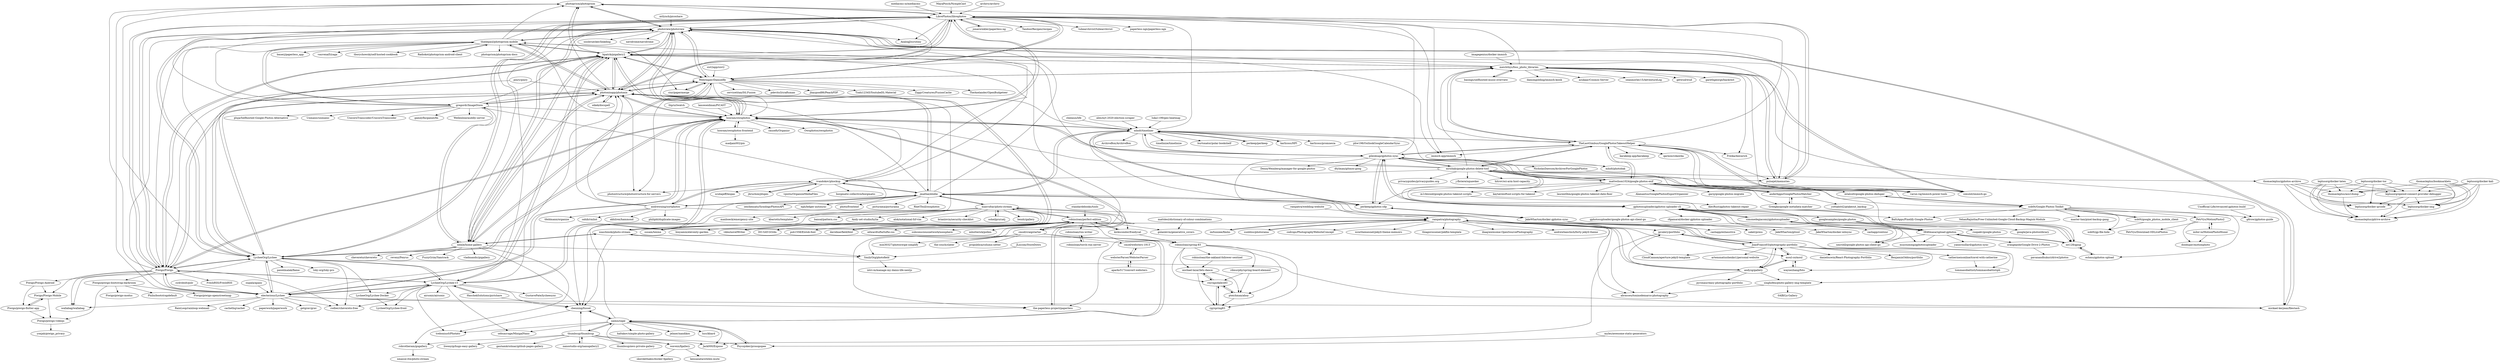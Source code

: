 digraph G {
"photoprism/photoprism" -> "LibrePhotos/librephotos" ["e"=1]
"photoprism/photoprism" -> "photoview/photoview" ["e"=1]
"perkeep/perkeep" -> "mholt/timeliner" ["e"=1]
"photoview/photoview" -> "LibrePhotos/librephotos"
"photoview/photoview" -> "bpatrik/pigallery2"
"photoview/photoview" -> "LycheeOrg/Lychee"
"photoview/photoview" -> "photoprism/photoprism" ["e"=1]
"photoview/photoview" -> "Piwigo/Piwigo"
"photoview/photoview" -> "photonixapp/photonix"
"photoview/photoview" -> "hooram/ownphotos"
"photoview/photoview" -> "mickael-kerjean/filestash" ["e"=1]
"photoview/photoview" -> "Webreaper/Damselfly"
"photoview/photoview" -> "immich-app/immich" ["e"=1]
"photoview/photoview" -> "AnalogJ/scrutiny" ["e"=1]
"photoview/photoview" -> "sissbruecker/linkding" ["e"=1]
"photoview/photoview" -> "xemle/home-gallery"
"photoview/photoview" -> "thielepaul/photoprism-mobile"
"photoview/photoview" -> "navidrome/navidrome" ["e"=1]
"LycheeOrg/Lychee" -> "Piwigo/Piwigo"
"LycheeOrg/Lychee" -> "electerious/Lychee"
"LycheeOrg/Lychee" -> "photoview/photoview"
"LycheeOrg/Lychee" -> "LycheeOrg/Lychee-v3"
"LycheeOrg/Lychee" -> "LibrePhotos/librephotos"
"LycheeOrg/Lychee" -> "bpatrik/pigallery2"
"LycheeOrg/Lychee" -> "photonixapp/photonix"
"LycheeOrg/Lychee" -> "LycheeOrg/Lychee-Docker"
"LycheeOrg/Lychee" -> "rodber/chevereto-free" ["e"=1]
"LycheeOrg/Lychee" -> "photoprism/photoprism" ["e"=1]
"LycheeOrg/Lychee" -> "hooram/ownphotos"
"LycheeOrg/Lychee" -> "pawelmalak/flame" ["e"=1]
"LycheeOrg/Lychee" -> "mickael-kerjean/filestash" ["e"=1]
"LycheeOrg/Lychee" -> "lsky-org/lsky-pro" ["e"=1]
"LycheeOrg/Lychee" -> "wallabag/wallabag" ["e"=1]
"luka1199/geo-heatmap" -> "mholt/timeliner" ["e"=1]
"jonaswinkler/paperless-ng" -> "LibrePhotos/librephotos" ["e"=1]
"cydrobolt/polr" -> "electerious/Lychee" ["e"=1]
"rampatra/wedding-website" -> "rampatra/photography" ["e"=1]
"saimn/sigal" -> "thumbsup/thumbsup"
"saimn/sigal" -> "Psycojoker/prosopopee"
"saimn/sigal" -> "cbenning/fussel"
"saimn/sigal" -> "wavexx/fgallery"
"saimn/sigal" -> "waschinski/photo-stream"
"saimn/sigal" -> "haltakov/simple-photo-gallery"
"saimn/sigal" -> "jelmer/xandikos" ["e"=1]
"saimn/sigal" -> "Jack000/Expose" ["e"=1]
"saimn/sigal" -> "sebsauvage/MinigalNano" ["e"=1]
"saimn/sigal" -> "trebonius0/Photato"
"saimn/sigal" -> "photonixapp/photonix"
"saimn/sigal" -> "lucc/khard" ["e"=1]
"MayaPosch/NymphCast" -> "LibrePhotos/librephotos" ["e"=1]
"thp/urlwatch" -> "hooram/ownphotos" ["e"=1]
"eikek/docspell" -> "photonixapp/photonix" ["e"=1]
"gphotosuploader/gphotos-uploader-cli" -> "simonedegiacomi/gphotosuploader"
"gphotosuploader/gphotos-uploader-cli" -> "3846masa/upload-gphotos"
"gphotosuploader/gphotos-uploader-cli" -> "int128/gpup"
"gphotosuploader/gphotos-uploader-cli" -> "rfgamaral/docker-gphotos-uploader"
"gphotosuploader/gphotos-uploader-cli" -> "nmrshll/google-photos-api-client-go"
"gphotosuploader/gphotos-uploader-cli" -> "gilesknap/gphotos-sync"
"gphotosuploader/gphotos-uploader-cli" -> "eshmu/gphotos-upload"
"gphotosuploader/gphotos-uploader-cli" -> "muyouming/gphotosuploader"
"gphotosuploader/gphotos-uploader-cli" -> "gphotosuploader/google-photos-api-client-go"
"gphotosuploader/gphotos-uploader-cli" -> "googlesamples/google-photos"
"mholt/timeliner" -> "perkeep/perkeep" ["e"=1]
"mholt/timeliner" -> "gilesknap/gphotos-sync"
"mholt/timeliner" -> "hooram/ownphotos"
"mholt/timeliner" -> "karlicoss/HPI" ["e"=1]
"mholt/timeliner" -> "mholt/photobak"
"mholt/timeliner" -> "perkeep/gphotos-cdp"
"mholt/timeliner" -> "the-paperless-project/paperless" ["e"=1]
"mholt/timeliner" -> "karlicoss/promnesia" ["e"=1]
"mholt/timeliner" -> "photonixapp/photonix"
"mholt/timeliner" -> "jmathai/elodie"
"mholt/timeliner" -> "ArchiveBox/ArchiveBox" ["e"=1]
"mholt/timeliner" -> "timelinize/timelinize"
"mholt/timeliner" -> "TheLastGimbus/GooglePhotosTakeoutHelper"
"mholt/timeliner" -> "LibrePhotos/librephotos"
"mholt/timeliner" -> "burtonator/polar-bookshelf" ["e"=1]
"jpvalery/portfolio" -> "abrasseu/toninodemarco-photography" ["e"=1]
"jpvalery/portfolio" -> "JoaoFranco03/photography-portfolio" ["e"=1]
"thumbsup/thumbsup" -> "saimn/sigal"
"thumbsup/thumbsup" -> "cbenning/fussel"
"thumbsup/thumbsup" -> "Jack000/Expose" ["e"=1]
"thumbsup/thumbsup" -> "wavexx/fgallery"
"thumbsup/thumbsup" -> "Psycojoker/prosopopee"
"thumbsup/thumbsup" -> "liwenyip/hugo-easy-gallery" ["e"=1]
"thumbsup/thumbsup" -> "gautamkrishnar/github-pages-gallery" ["e"=1]
"thumbsup/thumbsup" -> "robrotheram/gogallery"
"thumbsup/thumbsup" -> "nanostudio-org/nanogallery2" ["e"=1]
"thumbsup/thumbsup" -> "thumbsup/aws-private-gallery"
"singhofen/photo-gallery-img-template" -> "abrasseu/toninodemarco-photography"
"singhofen/photo-gallery-img-template" -> "0AIB/Lx-Gallery"
"imfunniee/fimbo" -> "rampatra/photography" ["e"=1]
"LycheeOrg/Lychee-v3" -> "electerious/Lychee"
"LycheeOrg/Lychee-v3" -> "LycheeOrg/Lychee"
"LycheeOrg/Lychee-v3" -> "LycheeOrg/Lychee-front"
"LycheeOrg/Lychee-v3" -> "Piwigo/Piwigo"
"LycheeOrg/Lychee-v3" -> "hooram/ownphotos"
"LycheeOrg/Lychee-v3" -> "GustavePate/lycheesync" ["e"=1]
"LycheeOrg/Lychee-v3" -> "trebonius0/Photato"
"LycheeOrg/Lychee-v3" -> "LycheeOrg/Lychee-Docker"
"LycheeOrg/Lychee-v3" -> "rodber/chevereto-free" ["e"=1]
"LycheeOrg/Lychee-v3" -> "bpatrik/pigallery2"
"LycheeOrg/Lychee-v3" -> "photonixapp/photonix"
"LycheeOrg/Lychee-v3" -> "sebsauvage/MinigalNano" ["e"=1]
"LycheeOrg/Lychee-v3" -> "airsonic/airsonic" ["e"=1]
"LycheeOrg/Lychee-v3" -> "HaschekSolutions/pictshare" ["e"=1]
"LycheeOrg/Lychee-v3" -> "cbenning/fussel"
"int128/gpup" -> "gphotosuploader/gphotos-uploader-cli"
"int128/gpup" -> "3846masa/upload-gphotos"
"int128/gpup" -> "eshmu/gphotos-upload"
"vkbo/novelWriter" -> "robinsloan/perfect-edition" ["e"=1]
"kickscondor/fraidycat" -> "robinsloan/perfect-edition" ["e"=1]
"kickscondor/fraidycat" -> "robinsloan/spring-83" ["e"=1]
"lanceseidman/PiCAST" -> "hooram/ownphotos" ["e"=1]
"susam/texme" -> "robinsloan/perfect-edition" ["e"=1]
"cheeaun/life" -> "mholt/timeliner" ["e"=1]
"mrishab/google-photos-delete-tool" -> "mattwilson1024/google-photos-exif"
"mrishab/google-photos-delete-tool" -> "TheLastGimbus/GooglePhotosTakeoutHelper"
"mrishab/google-photos-delete-tool" -> "gilesknap/gphotos-sync"
"mrishab/google-photos-delete-tool" -> "gphotosuploader/gphotos-uploader-cli"
"mrishab/google-photos-delete-tool" -> "BaltiApps/Pixelify-Google-Photos" ["e"=1]
"mrishab/google-photos-delete-tool" -> "simulot/immich-go" ["e"=1]
"mrishab/google-photos-delete-tool" -> "xob0t/Google-Photos-Toolkit"
"mrishab/google-photos-delete-tool" -> "hooram/ownphotos"
"mrishab/google-photos-delete-tool" -> "j-fbriere/squawker" ["e"=1]
"mrishab/google-photos-delete-tool" -> "pulsejet/memories" ["e"=1]
"mrishab/google-photos-delete-tool" -> "hitrov/oci-arm-host-capacity" ["e"=1]
"mrishab/google-photos-delete-tool" -> "ivandokov/phockup"
"mrishab/google-photos-delete-tool" -> "privacyguides/privacyguides.org" ["e"=1]
"mrishab/google-photos-delete-tool" -> "meichthys/foss_photo_libraries"
"mrishab/google-photos-delete-tool" -> "thielepaul/photoprism-mobile"
"robrotheram/gogallery" -> "nmasse-itix/photo-stream"
"googlesamples/google-photos" -> "google/java-photoslibrary"
"googlesamples/google-photos" -> "roopakv/google-photos"
"googlesamples/google-photos" -> "int128/gpup"
"googlesamples/google-photos" -> "3846masa/upload-gphotos"
"LycheeOrg/Lychee-Docker" -> "LycheeOrg/Lychee-front"
"eshmu/gphotos-upload" -> "int128/gpup"
"leplusorg/docker-latex" -> "thomasleplus/gdrive-archive"
"leplusorg/docker-latex" -> "leplusorg/docker-qrcode"
"leplusorg/docker-latex" -> "leplusorg/docker-img"
"leplusorg/docker-latex" -> "leplusorg/openid-connect-provider-debugger"
"leplusorg/docker-latex" -> "thomasleplus/asn1dump"
"TheLastGimbus/GooglePhotosTakeoutHelper" -> "mattwilson1024/google-photos-exif"
"TheLastGimbus/GooglePhotosTakeoutHelper" -> "gilesknap/gphotos-sync"
"TheLastGimbus/GooglePhotosTakeoutHelper" -> "simulot/immich-go" ["e"=1]
"TheLastGimbus/GooglePhotosTakeoutHelper" -> "LibrePhotos/librephotos"
"TheLastGimbus/GooglePhotosTakeoutHelper" -> "meichthys/foss_photo_libraries"
"TheLastGimbus/GooglePhotosTakeoutHelper" -> "qarmin/czkawka" ["e"=1]
"TheLastGimbus/GooglePhotosTakeoutHelper" -> "immich-app/immich" ["e"=1]
"TheLastGimbus/GooglePhotosTakeoutHelper" -> "mrishab/google-photos-delete-tool"
"TheLastGimbus/GooglePhotosTakeoutHelper" -> "anderbggo/GooglePhotosMatcher"
"TheLastGimbus/GooglePhotosTakeoutHelper" -> "photoprism/photoprism" ["e"=1]
"TheLastGimbus/GooglePhotosTakeoutHelper" -> "varun-raj/immich-power-tools" ["e"=1]
"TheLastGimbus/GooglePhotosTakeoutHelper" -> "Freika/dawarich" ["e"=1]
"TheLastGimbus/GooglePhotosTakeoutHelper" -> "karakeep-app/karakeep" ["e"=1]
"TheLastGimbus/GooglePhotosTakeoutHelper" -> "pulsejet/memories" ["e"=1]
"TheLastGimbus/GooglePhotosTakeoutHelper" -> "mholt/timeliner"
"myles/awesome-static-generators" -> "Psycojoker/prosopopee" ["e"=1]
"JakeWharton/docker-gphotos-sync" -> "perkeep/gphotos-cdp"
"JakeWharton/docker-gphotos-sync" -> "cashapp/exhaustive" ["e"=1]
"JakeWharton/docker-gphotos-sync" -> "saket/press" ["e"=1]
"JakeWharton/docker-gphotos-sync" -> "JakeWharton/gitout"
"JakeWharton/docker-gphotos-sync" -> "JakeWharton/docker-mbsync"
"JakeWharton/docker-gphotos-sync" -> "cashapp/contour" ["e"=1]
"sist2app/sist2" -> "Webreaper/Damselfly" ["e"=1]
"soheilpro/catj" -> "maxvoltar/photo-stream" ["e"=1]
"jbruchon/jdupes" -> "ivandokov/phockup" ["e"=1]
"archivy/archivy" -> "LibrePhotos/librephotos" ["e"=1]
"maxvoltar/photo-stream" -> "waschinski/photo-stream"
"maxvoltar/photo-stream" -> "bendc/gallery" ["e"=1]
"maxvoltar/photo-stream" -> "cmod/craigstarter"
"maxvoltar/photo-stream" -> "cbenning/fussel"
"maxvoltar/photo-stream" -> "rampatra/photography"
"maxvoltar/photo-stream" -> "maxboeck/emergency-site" ["e"=1]
"maxvoltar/photo-stream" -> "robinsloan/perfect-edition"
"maxvoltar/photo-stream" -> "kickscondor/fraidycat" ["e"=1]
"maxvoltar/photo-stream" -> "jmathai/elodie"
"maxvoltar/photo-stream" -> "kbariotis/templates" ["e"=1]
"maxvoltar/photo-stream" -> "bansal/pattern.css" ["e"=1]
"maxvoltar/photo-stream" -> "Andy-set-studio/hylia" ["e"=1]
"maxvoltar/photo-stream" -> "alok/notational-fzf-vim" ["e"=1]
"maxvoltar/photo-stream" -> "soheilpro/catj" ["e"=1]
"maxvoltar/photo-stream" -> "brianlovin/security-checklist" ["e"=1]
"mattwilson1024/google-photos-exif" -> "TheLastGimbus/GooglePhotosTakeoutHelper"
"mattwilson1024/google-photos-exif" -> "garzj/google-photos-migrate"
"mattwilson1024/google-photos-exif" -> "anderbggo/GooglePhotosMatcher"
"mattwilson1024/google-photos-exif" -> "kaytat/exiftool-scripts-for-takeout"
"mattwilson1024/google-photos-exif" -> "gilesknap/gphotos-sync"
"mattwilson1024/google-photos-exif" -> "mrishab/google-photos-delete-tool"
"mattwilson1024/google-photos-exif" -> "simulot/immich-go" ["e"=1]
"mattwilson1024/google-photos-exif" -> "Greegko/google-metadata-matcher"
"mattwilson1024/google-photos-exif" -> "laurentlbm/google-photos-takeout-date-fixer"
"mattwilson1024/google-photos-exif" -> "m1rkwood/google-photos-takeout-scripts"
"mattwilson1024/google-photos-exif" -> "mtalcott/google-photos-deduper"
"mattwilson1024/google-photos-exif" -> "Alamantus/GooglePhotosExportOrganizer"
"mattwilson1024/google-photos-exif" -> "varun-raj/immich-power-tools" ["e"=1]
"mattwilson1024/google-photos-exif" -> "xob0t/Google-Photos-Toolkit"
"mattwilson1024/google-photos-exif" -> "perkeep/gphotos-cdp"
"ciur/papermerge" -> "Webreaper/Damselfly" ["e"=1]
"robinsloan/perfect-edition" -> "cmod/craigstarter"
"robinsloan/perfect-edition" -> "robinsloan/spring-83"
"robinsloan/perfect-edition" -> "kickscondor/fraidycat" ["e"=1]
"robinsloan/perfect-edition" -> "binyamin/eleventy-garden" ["e"=1]
"robinsloan/perfect-edition" -> "robinsloan/rnn-writer"
"robinsloan/perfect-edition" -> "DO-SAY-GO/dn" ["e"=1]
"robinsloan/perfect-edition" -> "psb1558/Elstob-font" ["e"=1]
"robinsloan/perfect-edition" -> "davidmerfield/blot" ["e"=1]
"robinsloan/perfect-edition" -> "maxvoltar/photo-stream"
"robinsloan/perfect-edition" -> "edwardtufte/tufte-css" ["e"=1]
"robinsloan/perfect-edition" -> "subconsciousnetwork/noosphere" ["e"=1]
"robinsloan/perfect-edition" -> "mbutterick/pollen" ["e"=1]
"robinsloan/perfect-edition" -> "golanlevin/generative_covers"
"robinsloan/perfect-edition" -> "susam/texme" ["e"=1]
"robinsloan/perfect-edition" -> "vkbo/novelWriter" ["e"=1]
"Webreaper/Damselfly" -> "photonixapp/photonix"
"Webreaper/Damselfly" -> "LibrePhotos/librephotos"
"Webreaper/Damselfly" -> "photoview/photoview"
"Webreaper/Damselfly" -> "meichthys/foss_photo_libraries"
"Webreaper/Damselfly" -> "bpatrik/pigallery2"
"Webreaper/Damselfly" -> "ciur/papermerge" ["e"=1]
"Webreaper/Damselfly" -> "ZiggyCreatures/FusionCache" ["e"=1]
"Webreaper/Damselfly" -> "TheAxelander/OpenBudgeteer" ["e"=1]
"Webreaper/Damselfly" -> "hooram/ownphotos"
"Webreaper/Damselfly" -> "servicetitan/Stl.Fusion" ["e"=1]
"Webreaper/Damselfly" -> "xemle/home-gallery"
"Webreaper/Damselfly" -> "pdevito3/craftsman" ["e"=1]
"Webreaper/Damselfly" -> "jhaygood86/PeachPDF" ["e"=1]
"Webreaper/Damselfly" -> "Tzahi12345/YoutubeDL-Material" ["e"=1]
"Webreaper/Damselfly" -> "photostructure/photostructure-for-servers"
"SmilyOrg/photofield" -> "intri-in/manage-my-damn-life-nextjs" ["e"=1]
"JLiscom/StoreDown" -> "SmilyOrg/photofield" ["e"=1]
"cbenning/fussel" -> "trebonius0/Photato"
"cbenning/fussel" -> "saimn/sigal"
"websterParser/WebsterParser" -> "aparks517/convert-websters"
"websterParser/WebsterParser" -> "cmod/websters-1913"
"NicholasDawson/ArchiverForGooglePhotos" -> "thomasleplus/gphotos-archive"
"thielepaul/photoprism-mobile" -> "Radiokot/photoprism-android-client" ["e"=1]
"thielepaul/photoprism-mobile" -> "photonixapp/photonix"
"thielepaul/photoprism-mobile" -> "photoview/photoview"
"thielepaul/photoprism-mobile" -> "LibrePhotos/librephotos"
"thielepaul/photoprism-mobile" -> "photoprism/photoprism" ["e"=1]
"thielepaul/photoprism-mobile" -> "bpatrik/pigallery2"
"thielepaul/photoprism-mobile" -> "photoprism/photoprism-docs"
"thielepaul/photoprism-mobile" -> "hooram/ownphotos"
"thielepaul/photoprism-mobile" -> "gregordr/ImageStore"
"thielepaul/photoprism-mobile" -> "bauerj/paperless_app" ["e"=1]
"thielepaul/photoprism-mobile" -> "vauvenal5/yaga" ["e"=1]
"thielepaul/photoprism-mobile" -> "ciur/papermerge" ["e"=1]
"thielepaul/photoprism-mobile" -> "LycheeOrg/Lychee"
"thielepaul/photoprism-mobile" -> "Piwigo/Piwigo"
"thielepaul/photoprism-mobile" -> "tborychowski/self-hosted-cookbook" ["e"=1]
"karlicoss/HPI" -> "mholt/timeliner" ["e"=1]
"mattdesl/dictionary-of-colour-combinations" -> "golanlevin/generative_covers" ["e"=1]
"perkeep/gphotos-cdp" -> "JakeWharton/docker-gphotos-sync"
"perkeep/gphotos-cdp" -> "gilesknap/gphotos-sync"
"perkeep/gphotos-cdp" -> "mholt/timeliner"
"aparks517/convert-websters" -> "websterParser/WebsterParser"
"moul-co/moul" -> "waynezhang/foto"
"moul-co/moul" -> "JoaoFranco03/photography-portfolio"
"moul-co/moul" -> "andyzg/gallery"
"cmod/craigstarter" -> "robinsloan/perfect-edition"
"cmod/craigstarter" -> "min30327/photoswipe-simplify"
"cmod/craigstarter" -> "cmod/websters-1913"
"cmod/craigstarter" -> "the-couch/slater" ["e"=1]
"cmod/craigstarter" -> "propublica/column-setter"
"cmod/craigstarter" -> "robinsloan/spring-83"
"leplusorg/docker-tor" -> "thomasleplus/gdrive-archive"
"leplusorg/docker-tor" -> "leplusorg/docker-qrcode"
"leplusorg/docker-tor" -> "leplusorg/docker-img"
"leplusorg/docker-tor" -> "leplusorg/openid-connect-provider-debugger"
"leplusorg/docker-tor" -> "thomasleplus/asn1dump"
"leplusorg/docker-img" -> "thomasleplus/gdrive-archive"
"thomasleplus/bookmarklets" -> "thomasleplus/gdrive-archive"
"thomasleplus/bookmarklets" -> "leplusorg/docker-qrcode"
"thomasleplus/bookmarklets" -> "leplusorg/docker-img"
"thomasleplus/bookmarklets" -> "leplusorg/openid-connect-provider-debugger"
"thomasleplus/bookmarklets" -> "thomasleplus/asn1dump"
"leplusorg/docker-kali" -> "thomasleplus/gdrive-archive"
"leplusorg/docker-kali" -> "leplusorg/docker-qrcode"
"leplusorg/docker-kali" -> "leplusorg/docker-img"
"leplusorg/docker-kali" -> "leplusorg/openid-connect-provider-debugger"
"leplusorg/docker-kali" -> "thomasleplus/asn1dump"
"leplusorg/openid-connect-provider-debugger" -> "thomasleplus/gdrive-archive"
"leplusorg/openid-connect-provider-debugger" -> "leplusorg/docker-qrcode"
"leplusorg/openid-connect-provider-debugger" -> "leplusorg/docker-img"
"standardebooks/tools" -> "robinsloan/perfect-edition" ["e"=1]
"Piwigo/Piwigo" -> "LycheeOrg/Lychee"
"Piwigo/Piwigo" -> "photoview/photoview"
"Piwigo/Piwigo" -> "electerious/Lychee"
"Piwigo/Piwigo" -> "LibrePhotos/librephotos"
"Piwigo/Piwigo" -> "hooram/ownphotos"
"Piwigo/Piwigo" -> "bpatrik/pigallery2"
"Piwigo/Piwigo" -> "photonixapp/photonix"
"Piwigo/Piwigo" -> "Piwigo/Piwigo-Android"
"Piwigo/Piwigo" -> "LycheeOrg/Lychee-v3"
"Piwigo/Piwigo" -> "Piwigo/Piwigo-Mobile"
"Piwigo/Piwigo" -> "Piwigo/piwigo-bootstrap-darkroom"
"Piwigo/Piwigo" -> "photoprism/photoprism" ["e"=1]
"Piwigo/Piwigo" -> "wallabag/wallabag" ["e"=1]
"Piwigo/Piwigo" -> "rodber/chevereto-free" ["e"=1]
"Piwigo/Piwigo" -> "FreshRSS/FreshRSS" ["e"=1]
"mediacms-io/mediacms" -> "LibrePhotos/librephotos" ["e"=1]
"LibrePhotos/librephotos" -> "photoview/photoview"
"LibrePhotos/librephotos" -> "hooram/ownphotos"
"LibrePhotos/librephotos" -> "photoprism/photoprism" ["e"=1]
"LibrePhotos/librephotos" -> "photonixapp/photonix"
"LibrePhotos/librephotos" -> "LycheeOrg/Lychee"
"LibrePhotos/librephotos" -> "Piwigo/Piwigo"
"LibrePhotos/librephotos" -> "bpatrik/pigallery2"
"LibrePhotos/librephotos" -> "immich-app/immich" ["e"=1]
"LibrePhotos/librephotos" -> "jonaswinkler/paperless-ng" ["e"=1]
"LibrePhotos/librephotos" -> "pulsejet/memories" ["e"=1]
"LibrePhotos/librephotos" -> "Webreaper/Damselfly"
"LibrePhotos/librephotos" -> "TandoorRecipes/recipes" ["e"=1]
"LibrePhotos/librephotos" -> "AnalogJ/scrutiny" ["e"=1]
"LibrePhotos/librephotos" -> "tubearchivist/tubearchivist" ["e"=1]
"LibrePhotos/librephotos" -> "paperless-ngx/paperless-ngx" ["e"=1]
"alex/nyt-2020-election-scraper" -> "mholt/timeliner" ["e"=1]
"mtalcott/google-photos-deduper" -> "xob0t/Google-Photos-Toolkit"
"waschinski/photo-stream" -> "maxvoltar/photo-stream"
"waschinski/photo-stream" -> "xemle/home-gallery"
"waschinski/photo-stream" -> "cbenning/fussel"
"waschinski/photo-stream" -> "photonixapp/photonix"
"waschinski/photo-stream" -> "rampatra/photography"
"waschinski/photo-stream" -> "saimn/sigal"
"waschinski/photo-stream" -> "SmilyOrg/photofield"
"xemle/home-gallery" -> "bpatrik/pigallery2"
"xemle/home-gallery" -> "waschinski/photo-stream"
"xemle/home-gallery" -> "photoview/photoview"
"xemle/home-gallery" -> "photonixapp/photonix"
"xemle/home-gallery" -> "gregordr/ImageStore"
"xemle/home-gallery" -> "cbenning/fussel"
"xemle/home-gallery" -> "SmilyOrg/photofield"
"xemle/home-gallery" -> "Webreaper/Damselfly"
"xemle/home-gallery" -> "LycheeOrg/Lychee"
"xemle/home-gallery" -> "chevereto/chevereto" ["e"=1]
"xemle/home-gallery" -> "LibrePhotos/librephotos"
"xemle/home-gallery" -> "robrotheram/gogallery"
"xemle/home-gallery" -> "revenz/Fenrus" ["e"=1]
"xemle/home-gallery" -> "FuzzyGrim/Yamtrack" ["e"=1]
"xemle/home-gallery" -> "vladmandic/pigallery"
"cmod/websters-1913" -> "websterParser/WebsterParser"
"Piwigo/piwigo-flutter-app" -> "Piwigo/piwigo-videojs"
"Piwigo/piwigo-flutter-app" -> "Piwigo/Piwigo-Mobile"
"gregordr/ImageStore" -> "LibrePhotos/librephotos"
"gregordr/ImageStore" -> "photonixapp/photonix"
"gregordr/ImageStore" -> "xemle/home-gallery"
"gregordr/ImageStore" -> "hooram/ownphotos"
"gregordr/ImageStore" -> "thielepaul/photoprism-mobile"
"gregordr/ImageStore" -> "gameyfin/gameyfin" ["e"=1]
"gregordr/ImageStore" -> "photoview/photoview"
"gregordr/ImageStore" -> "Webreaper/Damselfly"
"gregordr/ImageStore" -> "cbenning/fussel"
"gregordr/ImageStore" -> "Wellenline/auddly-server" ["e"=1]
"gregordr/ImageStore" -> "bpatrik/pigallery2"
"gregordr/ImageStore" -> "pluja/Selfhosted-Google-Photos-Alternative"
"gregordr/ImageStore" -> "Unmanic/unmanic" ["e"=1]
"gregordr/ImageStore" -> "UnicornTranscoder/UnicornTranscoder" ["e"=1]
"3846masa/upload-gphotos" -> "simonedegiacomi/gphotosuploader"
"3846masa/upload-gphotos" -> "gphotosuploader/gphotos-uploader-cli"
"3846masa/upload-gphotos" -> "int128/gpup"
"3846masa/upload-gphotos" -> "nmrshll/google-photos-api-client-go"
"3846masa/upload-gphotos" -> "yannrouillard/gphotos-sync"
"3846masa/upload-gphotos" -> "muyouming/gphotosuploader"
"3846masa/upload-gphotos" -> "orangepole/Google-Drive-2-Photos"
"Piwigo/Piwigo-Mobile" -> "Piwigo/piwigo-videojs"
"Piwigo/Piwigo-Mobile" -> "Piwigo/piwigo-flutter-app"
"m1rkwood/google-photos-takeout-scripts" -> "AlecRust/gphotos-takeout-repair"
"Piwigo/Piwigo-Android" -> "Piwigo/piwigo-flutter-app"
"Piwigo/Piwigo-Android" -> "Piwigo/Piwigo-Mobile"
"the-paperless-project/paperless" -> "hooram/ownphotos" ["e"=1]
"mtlynch/picoshare" -> "photoview/photoview" ["e"=1]
"basings/selfhosted-music-overview" -> "meichthys/foss_photo_libraries" ["e"=1]
"jmathai/elodie" -> "andrewning/sortphotos"
"jmathai/elodie" -> "ivandokov/phockup"
"jmathai/elodie" -> "photonixapp/photonix"
"jmathai/elodie" -> "hooram/ownphotos"
"jmathai/elodie" -> "mholt/timeliner"
"jmathai/elodie" -> "photo/frontend" ["e"=1]
"jmathai/elodie" -> "maxvoltar/photo-stream"
"jmathai/elodie" -> "picturama/picturama" ["e"=1]
"jmathai/elodie" -> "RhetTbull/osxphotos" ["e"=1]
"jmathai/elodie" -> "Jack000/Expose" ["e"=1]
"jmathai/elodie" -> "photoview/photoview"
"jmathai/elodie" -> "perkeep/gphotos-cdp"
"jmathai/elodie" -> "gphotosuploader/gphotos-uploader-cli"
"jmathai/elodie" -> "zeichensatz/SynologyPhotosAPI" ["e"=1]
"jmathai/elodie" -> "egh/ledger-autosync" ["e"=1]
"HaschekSolutions/pictshare" -> "LycheeOrg/Lychee-v3" ["e"=1]
"HaschekSolutions/pictshare" -> "cbenning/fussel" ["e"=1]
"mihir-io/MotionPhotoMuxer" -> "PetrVys/MotionPhoto2"
"mihir-io/MotionPhotoMuxer" -> "doodspav/motionphoto"
"Psycojoker/prosopopee" -> "saimn/sigal"
"catherineisonline/travel-with-catherine" -> "tommasobattisti/tommasobattistiph"
"Piwigo/piwigo-videojs" -> "yonjah/piwigo_privacy"
"robinsloan/torch-rnn-server" -> "robinsloan/rnn-writer"
"robinsloan/rnn-writer" -> "robinsloan/torch-rnn-server"
"davidmerfield/blot" -> "robinsloan/perfect-edition" ["e"=1]
"pulsejet/memories" -> "meichthys/foss_photo_libraries" ["e"=1]
"pulsejet/memories" -> "LibrePhotos/librephotos" ["e"=1]
"pulsejet/memories" -> "photoview/photoview" ["e"=1]
"anderbggo/GooglePhotosMatcher" -> "Greegko/google-metadata-matcher"
"anderbggo/GooglePhotosMatcher" -> "yottabit42/gtakeout_backup"
"anderbggo/GooglePhotosMatcher" -> "mattwilson1024/google-photos-exif"
"imagegenius/docker-immich" -> "meichthys/foss_photo_libraries" ["e"=1]
"bpatrik/pigallery2" -> "photoview/photoview"
"bpatrik/pigallery2" -> "LycheeOrg/Lychee"
"bpatrik/pigallery2" -> "photonixapp/photonix"
"bpatrik/pigallery2" -> "LibrePhotos/librephotos"
"bpatrik/pigallery2" -> "xemle/home-gallery"
"bpatrik/pigallery2" -> "Piwigo/Piwigo"
"bpatrik/pigallery2" -> "hooram/ownphotos"
"bpatrik/pigallery2" -> "SmilyOrg/photofield"
"bpatrik/pigallery2" -> "Webreaper/Damselfly"
"bpatrik/pigallery2" -> "thielepaul/photoprism-mobile"
"bpatrik/pigallery2" -> "meichthys/foss_photo_libraries"
"bpatrik/pigallery2" -> "mickael-kerjean/filestash" ["e"=1]
"bpatrik/pigallery2" -> "photoprism/photoprism" ["e"=1]
"bpatrik/pigallery2" -> "LycheeOrg/Lychee-v3"
"bpatrik/pigallery2" -> "pulsejet/memories" ["e"=1]
"meichthys/foss_photo_libraries" -> "pulsejet/memories" ["e"=1]
"meichthys/foss_photo_libraries" -> "simulot/immich-go" ["e"=1]
"meichthys/foss_photo_libraries" -> "varun-raj/immich-power-tools" ["e"=1]
"meichthys/foss_photo_libraries" -> "basings/selfhosted-music-overview" ["e"=1]
"meichthys/foss_photo_libraries" -> "LibrePhotos/librephotos"
"meichthys/foss_photo_libraries" -> "photoview/photoview"
"meichthys/foss_photo_libraries" -> "Freika/dawarich" ["e"=1]
"meichthys/foss_photo_libraries" -> "Webreaper/Damselfly"
"meichthys/foss_photo_libraries" -> "damongolding/immich-kiosk" ["e"=1]
"meichthys/foss_photo_libraries" -> "azukaar/Cosmos-Server" ["e"=1]
"meichthys/foss_photo_libraries" -> "bpatrik/pigallery2"
"meichthys/foss_photo_libraries" -> "seanmorley15/AdventureLog" ["e"=1]
"meichthys/foss_photo_libraries" -> "TheLastGimbus/GooglePhotosTakeoutHelper"
"meichthys/foss_photo_libraries" -> "getwud/wud" ["e"=1]
"meichthys/foss_photo_libraries" -> "garethgeorge/backrest" ["e"=1]
"sunbliss/photorama" -> "rampatra/photography" ["e"=1]
"Greegko/google-metadata-matcher" -> "anderbggo/GooglePhotosMatcher"
"robinsloan/spring-83" -> "robinsloan/the-oakland-follower-sentinel"
"robinsloan/spring-83" -> "michael-lazar/lets-dance"
"robinsloan/spring-83" -> "rdmurphy/spring-board-element"
"robinsloan/spring-83" -> "royragsdale/s83"
"robinsloan/spring-83" -> "pteichman/ahoy"
"robinsloan/spring-83" -> "rpj/spring83"
"waynezhang/foto" -> "moul-co/moul"
"Piwigo/piwigo-bootstrap-darkroom" -> "Philio/bootstrapdefault"
"Piwigo/piwigo-bootstrap-darkroom" -> "Piwigo/piwigo-videojs"
"Piwigo/piwigo-bootstrap-darkroom" -> "Piwigo/piwigo-openstreetmap"
"Piwigo/piwigo-bootstrap-darkroom" -> "Piwigo/piwigo-modus"
"rdmurphy/spring-board-element" -> "royragsdale/s83"
"rdmurphy/spring-board-element" -> "pteichman/ahoy"
"orangepole/Google-Drive-2-Photos" -> "pavanandhukuri/drive2photos"
"robinsloan/the-oakland-follower-sentinel" -> "michael-lazar/lets-dance"
"michael-lazar/lets-dance" -> "royragsdale/s83"
"michael-lazar/lets-dance" -> "rpj/spring83"
"michael-lazar/lets-dance" -> "pteichman/ahoy"
"thomasleplus/asn1dump" -> "thomasleplus/gdrive-archive"
"royragsdale/s83" -> "pteichman/ahoy"
"royragsdale/s83" -> "rpj/spring83"
"royragsdale/s83" -> "michael-lazar/lets-dance"
"pteichman/ahoy" -> "royragsdale/s83"
"pteichman/ahoy" -> "rpj/spring83"
"rpj/spring83" -> "royragsdale/s83"
"Radiokot/photoprism-android-client" -> "thielepaul/photoprism-mobile" ["e"=1]
"simulot/immich-go" -> "TheLastGimbus/GooglePhotosTakeoutHelper" ["e"=1]
"simulot/immich-go" -> "meichthys/foss_photo_libraries" ["e"=1]
"electerious/Lychee" -> "LycheeOrg/Lychee"
"electerious/Lychee" -> "LycheeOrg/Lychee-v3"
"electerious/Lychee" -> "Piwigo/Piwigo"
"electerious/Lychee" -> "hooram/ownphotos"
"electerious/Lychee" -> "paperwork/paperwork" ["e"=1]
"electerious/Lychee" -> "rodber/chevereto-free" ["e"=1]
"electerious/Lychee" -> "the-paperless-project/paperless" ["e"=1]
"electerious/Lychee" -> "LibrePhotos/librephotos"
"electerious/Lychee" -> "getgrav/grav" ["e"=1]
"electerious/Lychee" -> "photoview/photoview"
"electerious/Lychee" -> "wallabag/wallabag" ["e"=1]
"electerious/Lychee" -> "photoprism/photoprism" ["e"=1]
"electerious/Lychee" -> "RainLoop/rainloop-webmail" ["e"=1]
"electerious/Lychee" -> "mickael-kerjean/filestash" ["e"=1]
"electerious/Lychee" -> "cachethq/cachet" ["e"=1]
"oupala/apaxy" -> "electerious/Lychee" ["e"=1]
"JoaoFranco03/photography-portfolio" -> "rampatra/photography"
"JoaoFranco03/photography-portfolio" -> "catherineisonline/travel-with-catherine"
"JoaoFranco03/photography-portfolio" -> "andyzg/gallery"
"JoaoFranco03/photography-portfolio" -> "moul-co/moul"
"JoaoFranco03/photography-portfolio" -> "jpvalery/portfolio" ["e"=1]
"JoaoFranco03/photography-portfolio" -> "danielnuwin/React-Photography-Portfolio"
"JoaoFranco03/photography-portfolio" -> "BenjaminOddou/portfolio" ["e"=1]
"JoaoFranco03/photography-portfolio" -> "waynezhang/foto"
"JoaoFranco03/photography-portfolio" -> "artemmatiushenko1/personal-website"
"JoaoFranco03/photography-portfolio" -> "tommasobattisti/tommasobattistiph"
"JoaoFranco03/photography-portfolio" -> "CloudCannon/aperture-jekyll-template"
"ivandokov/phockup" -> "andrewning/sortphotos"
"ivandokov/phockup" -> "jmathai/elodie"
"ivandokov/phockup" -> "jbruchon/jdupes" ["e"=1]
"ivandokov/phockup" -> "bpatrik/pigallery2"
"ivandokov/phockup" -> "photonixapp/photonix"
"ivandokov/phockup" -> "photoview/photoview"
"ivandokov/phockup" -> "vpistis/OrganizeMediaFiles"
"ivandokov/phockup" -> "borgmatic-collective/borgmatic" ["e"=1]
"ivandokov/phockup" -> "photostructure/photostructure-for-servers"
"ivandokov/phockup" -> "scubajeff/lespas" ["e"=1]
"andyzg/gallery" -> "rampatra/photography"
"andyzg/gallery" -> "JoaoFranco03/photography-portfolio"
"andyzg/gallery" -> "moul-co/moul"
"andyzg/gallery" -> "singhofen/photo-gallery-img-template"
"andyzg/gallery" -> "pyronaur/easy-photography-portfolio"
"andyzg/gallery" -> "abrasseu/toninodemarco-photography"
"andyzg/gallery" -> "jpvalery/portfolio" ["e"=1]
"nanostudio-org/nanogallery2" -> "thumbsup/thumbsup" ["e"=1]
"xob0t/Google-Photos-Toolkit" -> "xob0t/google_photos_mobile_client"
"xob0t/Google-Photos-Toolkit" -> "master-hax/pixel-backup-gang"
"xob0t/Google-Photos-Toolkit" -> "mtalcott/google-photos-deduper"
"xob0t/Google-Photos-Toolkit" -> "PetrVys/MotionPhoto2"
"xob0t/Google-Photos-Toolkit" -> "g8row/gphotos-guide"
"xob0t/Google-Photos-Toolkit" -> "BaltiApps/Pixelify-Google-Photos" ["e"=1]
"xob0t/Google-Photos-Toolkit" -> "xob0t/gp-file-hide"
"xob0t/Google-Photos-Toolkit" -> "VehanRajintha/Free-Unlimited-Google-Cloud-Backup-Magisk-Module" ["e"=1]
"rampatra/photography" -> "andyzg/gallery"
"rampatra/photography" -> "JoaoFranco03/photography-portfolio"
"rampatra/photography" -> "sunbliss/photorama" ["e"=1]
"rampatra/photography" -> "CloudCannon/aperture-jekyll-template"
"rampatra/photography" -> "moul-co/moul"
"rampatra/photography" -> "codrops/PhotographyWebsiteConcept" ["e"=1]
"rampatra/photography" -> "jpvalery/portfolio" ["e"=1]
"rampatra/photography" -> "imfunniee/fimbo" ["e"=1]
"rampatra/photography" -> "abrasseu/toninodemarco-photography"
"rampatra/photography" -> "waschinski/photo-stream"
"rampatra/photography" -> "wowthemesnet/jekyll-theme-memoirs" ["e"=1]
"rampatra/photography" -> "singhofen/photo-gallery-img-template"
"rampatra/photography" -> "thiagorossener/jekflix-template" ["e"=1]
"rampatra/photography" -> "ibaaj/awesome-OpenSourcePhotography" ["e"=1]
"rampatra/photography" -> "andrewbanchich/forty-jekyll-theme" ["e"=1]
"photonixapp/photonix" -> "LibrePhotos/librephotos"
"photonixapp/photonix" -> "hooram/ownphotos"
"photonixapp/photonix" -> "photoview/photoview"
"photonixapp/photonix" -> "bpatrik/pigallery2"
"photonixapp/photonix" -> "Webreaper/Damselfly"
"photonixapp/photonix" -> "LycheeOrg/Lychee"
"photonixapp/photonix" -> "Piwigo/Piwigo"
"photonixapp/photonix" -> "thielepaul/photoprism-mobile"
"photonixapp/photonix" -> "xemle/home-gallery"
"photonixapp/photonix" -> "gregordr/ImageStore"
"photonixapp/photonix" -> "jmathai/elodie"
"photonixapp/photonix" -> "waschinski/photo-stream"
"photonixapp/photonix" -> "photostructure/photostructure-for-servers"
"photonixapp/photonix" -> "eikek/docspell" ["e"=1]
"photonixapp/photonix" -> "photoprism/photoprism" ["e"=1]
"pinry/pinry" -> "Piwigo/Piwigo" ["e"=1]
"pinry/pinry" -> "photonixapp/photonix" ["e"=1]
"Unofficial-Life/revanced-gphotos-build" -> "g8row/gphotos-guide" ["e"=1]
"andrewning/sortphotos" -> "ivandokov/phockup"
"andrewning/sortphotos" -> "jmathai/elodie"
"andrewning/sortphotos" -> "hooram/ownphotos"
"andrewning/sortphotos" -> "bpatrik/pigallery2"
"andrewning/sortphotos" -> "sahib/rmlint" ["e"=1]
"andrewning/sortphotos" -> "akhilrex/hammond" ["e"=1]
"andrewning/sortphotos" -> "photonixapp/photonix"
"andrewning/sortphotos" -> "the-paperless-project/paperless" ["e"=1]
"andrewning/sortphotos" -> "philipbl/duplicate-images" ["e"=1]
"andrewning/sortphotos" -> "tfeldmann/organize" ["e"=1]
"PetrVys/MotionPhoto2" -> "mihir-io/MotionPhotoMuxer"
"PetrVys/MotionPhoto2" -> "doodspav/motionphoto"
"PetrVys/MotionPhoto2" -> "PetrVys/Download-ODLivePhotos"
"thomasleplus/gphotos-archive" -> "thomasleplus/gdrive-archive"
"thomasleplus/gphotos-archive" -> "leplusorg/docker-qrcode"
"thomasleplus/gphotos-archive" -> "leplusorg/docker-img"
"thomasleplus/gphotos-archive" -> "leplusorg/openid-connect-provider-debugger"
"thomasleplus/gphotos-archive" -> "thomasleplus/asn1dump"
"gilesknap/gphotos-sync" -> "TheLastGimbus/GooglePhotosTakeoutHelper"
"gilesknap/gphotos-sync" -> "perkeep/gphotos-cdp"
"gilesknap/gphotos-sync" -> "mholt/timeliner"
"gilesknap/gphotos-sync" -> "gphotosuploader/gphotos-uploader-cli"
"gilesknap/gphotos-sync" -> "JakeWharton/docker-gphotos-sync"
"gilesknap/gphotos-sync" -> "hooram/ownphotos"
"gilesknap/gphotos-sync" -> "NicholasDawson/ArchiverForGooglePhotos"
"gilesknap/gphotos-sync" -> "mattwilson1024/google-photos-exif"
"gilesknap/gphotos-sync" -> "mrishab/google-photos-delete-tool"
"gilesknap/gphotos-sync" -> "DennyWeinberg/manager-for-google-photos"
"gilesknap/gphotos-sync" -> "int128/gpup"
"gilesknap/gphotos-sync" -> "simulot/immich-go" ["e"=1]
"gilesknap/gphotos-sync" -> "dtylman/gitmoo-goog"
"gilesknap/gphotos-sync" -> "mholt/photobak"
"gilesknap/gphotos-sync" -> "LibrePhotos/librephotos"
"mickael-kerjean/filestash" -> "photoview/photoview" ["e"=1]
"hooram/ownphotos" -> "LibrePhotos/librephotos"
"hooram/ownphotos" -> "hooram/ownphotos-frontend"
"hooram/ownphotos" -> "photonixapp/photonix"
"hooram/ownphotos" -> "electerious/Lychee"
"hooram/ownphotos" -> "photoview/photoview"
"hooram/ownphotos" -> "the-paperless-project/paperless" ["e"=1]
"hooram/ownphotos" -> "Piwigo/Piwigo"
"hooram/ownphotos" -> "bpatrik/pigallery2"
"hooram/ownphotos" -> "photoprism/photoprism" ["e"=1]
"hooram/ownphotos" -> "mholt/timeliner"
"hooram/ownphotos" -> "LycheeOrg/Lychee-v3"
"hooram/ownphotos" -> "causefx/Organizr" ["e"=1]
"hooram/ownphotos" -> "LycheeOrg/Lychee"
"hooram/ownphotos" -> "gilesknap/gphotos-sync"
"hooram/ownphotos" -> "Ownphotos/ownphotos"
"phw198/OutlookGoogleCalendarSync" -> "gilesknap/gphotos-sync" ["e"=1]
"hooram/ownphotos-frontend" -> "hooram/ownphotos"
"hooram/ownphotos-frontend" -> "madjam002/pix"
"xob0t/google_photos_mobile_client" -> "xob0t/gp-file-hide"
"xob0t/google_photos_mobile_client" -> "xob0t/Google-Photos-Toolkit"
"simonedegiacomi/gphotosuploader" -> "3846masa/upload-gphotos"
"simonedegiacomi/gphotosuploader" -> "nmrshll/google-photos-api-client-go"
"simonedegiacomi/gphotosuploader" -> "gphotosuploader/gphotos-uploader-cli"
"wavexx/fgallery" -> "skorokithakis/docker-fgallery"
"wavexx/fgallery" -> "kensanata/sitelen-mute"
"photoprism/photoprism" ["l"="12.427,-9.386", "c"=18]
"LibrePhotos/librephotos" ["l"="12.287,-11.409"]
"photoview/photoview" ["l"="12.303,-11.36"]
"perkeep/perkeep" ["l"="4.133,-8.589", "c"=0]
"mholt/timeliner" ["l"="12.389,-11.414"]
"bpatrik/pigallery2" ["l"="12.283,-11.343"]
"LycheeOrg/Lychee" ["l"="12.243,-11.353"]
"Piwigo/Piwigo" ["l"="12.239,-11.395"]
"photonixapp/photonix" ["l"="12.311,-11.325"]
"hooram/ownphotos" ["l"="12.317,-11.391"]
"mickael-kerjean/filestash" ["l"="12.441,-9.156", "c"=18]
"Webreaper/Damselfly" ["l"="12.336,-11.352"]
"immich-app/immich" ["l"="12.478,-9.434", "c"=18]
"AnalogJ/scrutiny" ["l"="12.339,-8.906", "c"=18]
"sissbruecker/linkding" ["l"="12.638,-8.862", "c"=18]
"xemle/home-gallery" ["l"="12.297,-11.293"]
"thielepaul/photoprism-mobile" ["l"="12.275,-11.371"]
"navidrome/navidrome" ["l"="14.831,-6.675", "c"=437]
"electerious/Lychee" ["l"="12.198,-11.38"]
"LycheeOrg/Lychee-v3" ["l"="12.241,-11.323"]
"LycheeOrg/Lychee-Docker" ["l"="12.189,-11.314"]
"rodber/chevereto-free" ["l"="-44.969,15.172", "c"=218]
"pawelmalak/flame" ["l"="12.441,-8.888", "c"=18]
"lsky-org/lsky-pro" ["l"="-44.932,15.176", "c"=218]
"wallabag/wallabag" ["l"="12.797,-8.866", "c"=18]
"luka1199/geo-heatmap" ["l"="26.678,-24.961", "c"=32]
"jonaswinkler/paperless-ng" ["l"="12.595,-8.857", "c"=18]
"cydrobolt/polr" ["l"="12.592,-8.27", "c"=18]
"rampatra/wedding-website" ["l"="-12.586,-29.514", "c"=337]
"rampatra/photography" ["l"="12.231,-11.132"]
"saimn/sigal" ["l"="12.341,-11.213"]
"thumbsup/thumbsup" ["l"="12.382,-11.209"]
"Psycojoker/prosopopee" ["l"="12.37,-11.179"]
"cbenning/fussel" ["l"="12.313,-11.242"]
"wavexx/fgallery" ["l"="12.415,-11.177"]
"waschinski/photo-stream" ["l"="12.293,-11.22"]
"haltakov/simple-photo-gallery" ["l"="12.372,-11.147"]
"jelmer/xandikos" ["l"="13.008,-8.719", "c"=18]
"Jack000/Expose" ["l"="22.869,-26.776", "c"=28]
"sebsauvage/MinigalNano" ["l"="13.188,-8.741", "c"=18]
"trebonius0/Photato" ["l"="12.286,-11.248"]
"lucc/khard" ["l"="-14.023,-3.379", "c"=71]
"MayaPosch/NymphCast" ["l"="41.137,7.092", "c"=602]
"thp/urlwatch" ["l"="12.689,-9.157", "c"=18]
"eikek/docspell" ["l"="12.651,-8.763", "c"=18]
"gphotosuploader/gphotos-uploader-cli" ["l"="12.501,-11.387"]
"simonedegiacomi/gphotosuploader" ["l"="12.533,-11.38"]
"3846masa/upload-gphotos" ["l"="12.555,-11.384"]
"int128/gpup" ["l"="12.528,-11.403"]
"rfgamaral/docker-gphotos-uploader" ["l"="12.518,-11.342"]
"nmrshll/google-photos-api-client-go" ["l"="12.528,-11.364"]
"gilesknap/gphotos-sync" ["l"="12.435,-11.445"]
"eshmu/gphotos-upload" ["l"="12.548,-11.417"]
"muyouming/gphotosuploader" ["l"="12.544,-11.356"]
"gphotosuploader/google-photos-api-client-go" ["l"="12.5,-11.353"]
"googlesamples/google-photos" ["l"="12.581,-11.36"]
"karlicoss/HPI" ["l"="-16.262,-12.043", "c"=16]
"mholt/photobak" ["l"="12.447,-11.477"]
"perkeep/gphotos-cdp" ["l"="12.452,-11.421"]
"the-paperless-project/paperless" ["l"="22.988,-26.54", "c"=28]
"karlicoss/promnesia" ["l"="-16.316,-12.011", "c"=16]
"jmathai/elodie" ["l"="12.388,-11.324"]
"ArchiveBox/ArchiveBox" ["l"="12.707,-9.06", "c"=18]
"timelinize/timelinize" ["l"="12.326,-11.528"]
"TheLastGimbus/GooglePhotosTakeoutHelper" ["l"="12.377,-11.485"]
"burtonator/polar-bookshelf" ["l"="-34.961,14.802", "c"=664]
"jpvalery/portfolio" ["l"="11.118,-29.902", "c"=648]
"abrasseu/toninodemarco-photography" ["l"="12.221,-11.106"]
"JoaoFranco03/photography-portfolio" ["l"="12.18,-11.083"]
"liwenyip/hugo-easy-gallery" ["l"="-41.859,13.768", "c"=287]
"gautamkrishnar/github-pages-gallery" ["l"="-13.38,-5.23", "c"=86]
"robrotheram/gogallery" ["l"="12.362,-11.246"]
"nanostudio-org/nanogallery2" ["l"="22.435,-29.366", "c"=36]
"thumbsup/aws-private-gallery" ["l"="12.413,-11.206"]
"singhofen/photo-gallery-img-template" ["l"="12.229,-11.09"]
"0AIB/Lx-Gallery" ["l"="12.235,-11.058"]
"imfunniee/fimbo" ["l"="10.386,-29.219", "c"=426]
"LycheeOrg/Lychee-front" ["l"="12.194,-11.293"]
"GustavePate/lycheesync" ["l"="13.334,-8.765", "c"=18]
"airsonic/airsonic" ["l"="14.909,-6.647", "c"=437]
"HaschekSolutions/pictshare" ["l"="13.719,-11.327", "c"=945]
"vkbo/novelWriter" ["l"="-35.002,15.061", "c"=664]
"robinsloan/perfect-edition" ["l"="12.355,-11.072"]
"kickscondor/fraidycat" ["l"="-48.518,1.181", "c"=475]
"robinsloan/spring-83" ["l"="12.323,-11.001"]
"lanceseidman/PiCAST" ["l"="41.106,7.046", "c"=602]
"susam/texme" ["l"="-4.295,21.927", "c"=276]
"cheeaun/life" ["l"="22.745,-28.749", "c"=36]
"mrishab/google-photos-delete-tool" ["l"="12.399,-11.456"]
"mattwilson1024/google-photos-exif" ["l"="12.426,-11.521"]
"BaltiApps/Pixelify-Google-Photos" ["l"="-55.26,10.484", "c"=33]
"simulot/immich-go" ["l"="12.507,-8.698", "c"=18]
"xob0t/Google-Photos-Toolkit" ["l"="12.477,-11.584"]
"j-fbriere/squawker" ["l"="-52.41,9.339", "c"=19]
"pulsejet/memories" ["l"="11.706,-12.182", "c"=705]
"hitrov/oci-arm-host-capacity" ["l"="-46.481,15.179", "c"=93]
"ivandokov/phockup" ["l"="12.377,-11.352"]
"privacyguides/privacyguides.org" ["l"="-53.525,11.409", "c"=710]
"meichthys/foss_photo_libraries" ["l"="12.34,-11.427"]
"nmasse-itix/photo-stream" ["l"="12.395,-11.242"]
"google/java-photoslibrary" ["l"="12.616,-11.327"]
"roopakv/google-photos" ["l"="12.622,-11.355"]
"leplusorg/docker-latex" ["l"="12.669,-11.52"]
"thomasleplus/gdrive-archive" ["l"="12.645,-11.527"]
"leplusorg/docker-qrcode" ["l"="12.646,-11.519"]
"leplusorg/docker-img" ["l"="12.65,-11.513"]
"leplusorg/openid-connect-provider-debugger" ["l"="12.654,-11.527"]
"thomasleplus/asn1dump" ["l"="12.654,-11.519"]
"qarmin/czkawka" ["l"="-49.222,9.967", "c"=59]
"anderbggo/GooglePhotosMatcher" ["l"="12.392,-11.546"]
"varun-raj/immich-power-tools" ["l"="12.479,-8.598", "c"=18]
"Freika/dawarich" ["l"="12.466,-8.719", "c"=18]
"karakeep-app/karakeep" ["l"="12.493,-8.927", "c"=18]
"myles/awesome-static-generators" ["l"="25.99,-26.007", "c"=32]
"JakeWharton/docker-gphotos-sync" ["l"="12.5,-11.467"]
"cashapp/exhaustive" ["l"="54.747,-14.304", "c"=25]
"saket/press" ["l"="54.719,-14.26", "c"=25]
"JakeWharton/gitout" ["l"="12.557,-11.512"]
"JakeWharton/docker-mbsync" ["l"="12.524,-11.499"]
"cashapp/contour" ["l"="54.757,-14.274", "c"=25]
"sist2app/sist2" ["l"="38.681,33.069", "c"=915]
"soheilpro/catj" ["l"="-3.951,-28.397", "c"=4]
"maxvoltar/photo-stream" ["l"="12.326,-11.165"]
"jbruchon/jdupes" ["l"="-25.916,-23.783", "c"=1142]
"archivy/archivy" ["l"="-13.33,-6.412", "c"=86]
"bendc/gallery" ["l"="22.922,-30.009", "c"=36]
"cmod/craigstarter" ["l"="12.351,-11.032"]
"maxboeck/emergency-site" ["l"="-9.291,-23.764", "c"=527]
"kbariotis/templates" ["l"="26.466,-26.436", "c"=32]
"bansal/pattern.css" ["l"="22.791,-29.652", "c"=36]
"Andy-set-studio/hylia" ["l"="-9.334,-23.763", "c"=527]
"alok/notational-fzf-vim" ["l"="-14.94,-9.923", "c"=34]
"brianlovin/security-checklist" ["l"="-3.998,-28.581", "c"=4]
"garzj/google-photos-migrate" ["l"="12.401,-11.587"]
"kaytat/exiftool-scripts-for-takeout" ["l"="12.477,-11.541"]
"Greegko/google-metadata-matcher" ["l"="12.412,-11.56"]
"laurentlbm/google-photos-takeout-date-fixer" ["l"="12.457,-11.53"]
"m1rkwood/google-photos-takeout-scripts" ["l"="12.425,-11.595"]
"mtalcott/google-photos-deduper" ["l"="12.452,-11.582"]
"Alamantus/GooglePhotosExportOrganizer" ["l"="12.446,-11.553"]
"ciur/papermerge" ["l"="12.685,-8.831", "c"=18]
"binyamin/eleventy-garden" ["l"="-35.636,15.678", "c"=998]
"robinsloan/rnn-writer" ["l"="12.421,-11.026"]
"DO-SAY-GO/dn" ["l"="-3.549,-28.574", "c"=4]
"psb1558/Elstob-font" ["l"="20.436,0.562", "c"=197]
"davidmerfield/blot" ["l"="-48.444,1.18", "c"=475]
"edwardtufte/tufte-css" ["l"="22.778,-26.886", "c"=28]
"subconsciousnetwork/noosphere" ["l"="-35.498,14.354", "c"=664]
"mbutterick/pollen" ["l"="-23.483,-21.444", "c"=182]
"golanlevin/generative_covers" ["l"="12.396,-11.061"]
"ZiggyCreatures/FusionCache" ["l"="-34.415,-0.851", "c"=8]
"TheAxelander/OpenBudgeteer" ["l"="12.753,-8.651", "c"=18]
"servicetitan/Stl.Fusion" ["l"="-36.691,-1.061", "c"=260]
"pdevito3/craftsman" ["l"="-34.212,-0.861", "c"=8]
"jhaygood86/PeachPDF" ["l"="-36.643,2.304", "c"=615]
"Tzahi12345/YoutubeDL-Material" ["l"="12.489,-8.848", "c"=18]
"photostructure/photostructure-for-servers" ["l"="12.364,-11.293"]
"SmilyOrg/photofield" ["l"="12.259,-11.261"]
"intri-in/manage-my-damn-life-nextjs" ["l"="12.872,-8.632", "c"=18]
"JLiscom/StoreDown" ["l"="12.608,-8.663", "c"=18]
"websterParser/WebsterParser" ["l"="12.377,-10.905"]
"aparks517/convert-websters" ["l"="12.381,-10.877"]
"cmod/websters-1913" ["l"="12.37,-10.944"]
"NicholasDawson/ArchiverForGooglePhotos" ["l"="12.552,-11.477"]
"thomasleplus/gphotos-archive" ["l"="12.625,-11.51"]
"Radiokot/photoprism-android-client" ["l"="-52.404,9.572", "c"=19]
"photoprism/photoprism-docs" ["l"="12.202,-11.339"]
"gregordr/ImageStore" ["l"="12.279,-11.314"]
"bauerj/paperless_app" ["l"="12.721,-8.566", "c"=18]
"vauvenal5/yaga" ["l"="11.676,-12.241", "c"=705]
"tborychowski/self-hosted-cookbook" ["l"="12.21,-8.797", "c"=18]
"mattdesl/dictionary-of-colour-combinations" ["l"="36.231,24.21", "c"=98]
"moul-co/moul" ["l"="12.168,-11.108"]
"waynezhang/foto" ["l"="12.146,-11.095"]
"andyzg/gallery" ["l"="12.195,-11.111"]
"min30327/photoswipe-simplify" ["l"="12.379,-11.014"]
"the-couch/slater" ["l"="8.948,-30.24", "c"=470]
"propublica/column-setter" ["l"="12.365,-10.993"]
"leplusorg/docker-tor" ["l"="12.649,-11.538"]
"thomasleplus/bookmarklets" ["l"="12.666,-11.534"]
"leplusorg/docker-kali" ["l"="12.663,-11.509"]
"standardebooks/tools" ["l"="11.421,-7.193", "c"=1221]
"Piwigo/Piwigo-Android" ["l"="12.187,-11.455"]
"Piwigo/Piwigo-Mobile" ["l"="12.165,-11.448"]
"Piwigo/piwigo-bootstrap-darkroom" ["l"="12.137,-11.427"]
"FreshRSS/FreshRSS" ["l"="12.843,-8.926", "c"=18]
"mediacms-io/mediacms" ["l"="12.556,-8.803", "c"=18]
"TandoorRecipes/recipes" ["l"="12.619,-8.825", "c"=18]
"tubearchivist/tubearchivist" ["l"="12.526,-8.822", "c"=18]
"paperless-ngx/paperless-ngx" ["l"="12.482,-9.104", "c"=18]
"alex/nyt-2020-election-scraper" ["l"="-16.624,-5.774", "c"=469]
"chevereto/chevereto" ["l"="-41.928,15.55", "c"=140]
"revenz/Fenrus" ["l"="12.558,-8.703", "c"=18]
"FuzzyGrim/Yamtrack" ["l"="12.523,-8.569", "c"=18]
"vladmandic/pigallery" ["l"="12.248,-11.236"]
"Piwigo/piwigo-flutter-app" ["l"="12.153,-11.47"]
"Piwigo/piwigo-videojs" ["l"="12.127,-11.462"]
"gameyfin/gameyfin" ["l"="12.53,-8.454", "c"=18]
"Wellenline/auddly-server" ["l"="13.596,-11.418", "c"=945]
"pluja/Selfhosted-Google-Photos-Alternative" ["l"="12.215,-11.266"]
"Unmanic/unmanic" ["l"="12.638,-6.439", "c"=67]
"UnicornTranscoder/UnicornTranscoder" ["l"="12.611,-6.6", "c"=67]
"yannrouillard/gphotos-sync" ["l"="12.609,-11.387"]
"orangepole/Google-Drive-2-Photos" ["l"="12.592,-11.403"]
"AlecRust/gphotos-takeout-repair" ["l"="12.421,-11.628"]
"mtlynch/picoshare" ["l"="13.627,-11.229", "c"=945]
"basings/selfhosted-music-overview" ["l"="14.904,-6.748", "c"=437]
"andrewning/sortphotos" ["l"="12.358,-11.32"]
"photo/frontend" ["l"="3.312,-34.034", "c"=179]
"picturama/picturama" ["l"="-17.586,-1.545", "c"=813]
"RhetTbull/osxphotos" ["l"="41.838,-22", "c"=312]
"zeichensatz/SynologyPhotosAPI" ["l"="-62.463,15.903", "c"=896]
"egh/ledger-autosync" ["l"="11.135,-12.309", "c"=1220]
"mihir-io/MotionPhotoMuxer" ["l"="12.52,-11.687"]
"PetrVys/MotionPhoto2" ["l"="12.508,-11.657"]
"doodspav/motionphoto" ["l"="12.501,-11.684"]
"catherineisonline/travel-with-catherine" ["l"="12.138,-11.06"]
"tommasobattisti/tommasobattistiph" ["l"="12.157,-11.064"]
"yonjah/piwigo_privacy" ["l"="12.102,-11.481"]
"robinsloan/torch-rnn-server" ["l"="12.446,-11.006"]
"yottabit42/gtakeout_backup" ["l"="12.367,-11.588"]
"imagegenius/docker-immich" ["l"="12.529,-8.611", "c"=18]
"damongolding/immich-kiosk" ["l"="12.49,-8.573", "c"=18]
"azukaar/Cosmos-Server" ["l"="12.383,-8.801", "c"=18]
"seanmorley15/AdventureLog" ["l"="12.478,-8.578", "c"=18]
"getwud/wud" ["l"="12.334,-8.754", "c"=18]
"garethgeorge/backrest" ["l"="12.316,-8.808", "c"=18]
"sunbliss/photorama" ["l"="-40.601,15.438", "c"=261]
"robinsloan/the-oakland-follower-sentinel" ["l"="12.292,-10.982"]
"michael-lazar/lets-dance" ["l"="12.304,-10.971"]
"rdmurphy/spring-board-element" ["l"="12.333,-10.978"]
"royragsdale/s83" ["l"="12.317,-10.982"]
"pteichman/ahoy" ["l"="12.32,-10.971"]
"rpj/spring83" ["l"="12.306,-10.986"]
"Philio/bootstrapdefault" ["l"="12.102,-11.417"]
"Piwigo/piwigo-openstreetmap" ["l"="12.099,-11.441"]
"Piwigo/piwigo-modus" ["l"="12.114,-11.432"]
"pavanandhukuri/drive2photos" ["l"="12.618,-11.414"]
"paperwork/paperwork" ["l"="22.757,-26.653", "c"=28]
"getgrav/grav" ["l"="-15.508,28.381", "c"=29]
"RainLoop/rainloop-webmail" ["l"="15.593,-8.161", "c"=555]
"cachethq/cachet" ["l"="-15.589,28.085", "c"=29]
"oupala/apaxy" ["l"="-44.728,15.018", "c"=218]
"danielnuwin/React-Photography-Portfolio" ["l"="12.164,-11.039"]
"BenjaminOddou/portfolio" ["l"="11.317,-30.143", "c"=648]
"artemmatiushenko1/personal-website" ["l"="12.18,-11.056"]
"CloudCannon/aperture-jekyll-template" ["l"="12.209,-11.081"]
"vpistis/OrganizeMediaFiles" ["l"="12.422,-11.343"]
"borgmatic-collective/borgmatic" ["l"="14.561,-11.396", "c"=855]
"scubajeff/lespas" ["l"="11.661,-12.214", "c"=705]
"pyronaur/easy-photography-portfolio" ["l"="12.168,-11.134"]
"xob0t/google_photos_mobile_client" ["l"="12.506,-11.594"]
"master-hax/pixel-backup-gang" ["l"="12.479,-11.627"]
"g8row/gphotos-guide" ["l"="12.52,-11.616"]
"xob0t/gp-file-hide" ["l"="12.491,-11.606"]
"VehanRajintha/Free-Unlimited-Google-Cloud-Backup-Magisk-Module" ["l"="-55.269,10.604", "c"=33]
"codrops/PhotographyWebsiteConcept" ["l"="21.939,-30.811", "c"=623]
"wowthemesnet/jekyll-theme-memoirs" ["l"="-40.73,15.291", "c"=261]
"thiagorossener/jekflix-template" ["l"="-40.754,15.36", "c"=261]
"ibaaj/awesome-OpenSourcePhotography" ["l"="25.93,-26.185", "c"=32]
"andrewbanchich/forty-jekyll-theme" ["l"="-40.803,15.326", "c"=261]
"pinry/pinry" ["l"="12.777,-8.776", "c"=18]
"Unofficial-Life/revanced-gphotos-build" ["l"="-52.069,9.543", "c"=19]
"sahib/rmlint" ["l"="-25.894,-23.753", "c"=1142]
"akhilrex/hammond" ["l"="12.658,-8.626", "c"=18]
"philipbl/duplicate-images" ["l"="51.208,29.546", "c"=83]
"tfeldmann/organize" ["l"="12.585,-8.815", "c"=18]
"PetrVys/Download-ODLivePhotos" ["l"="12.533,-11.666"]
"DennyWeinberg/manager-for-google-photos" ["l"="12.47,-11.463"]
"dtylman/gitmoo-goog" ["l"="12.487,-11.439"]
"hooram/ownphotos-frontend" ["l"="12.279,-11.459"]
"causefx/Organizr" ["l"="12.763,-6.518", "c"=67]
"Ownphotos/ownphotos" ["l"="12.307,-11.46"]
"phw198/OutlookGoogleCalendarSync" ["l"="-49.365,9.609", "c"=59]
"madjam002/pix" ["l"="12.256,-11.496"]
"skorokithakis/docker-fgallery" ["l"="12.432,-11.152"]
"kensanata/sitelen-mute" ["l"="12.455,-11.159"]
}
